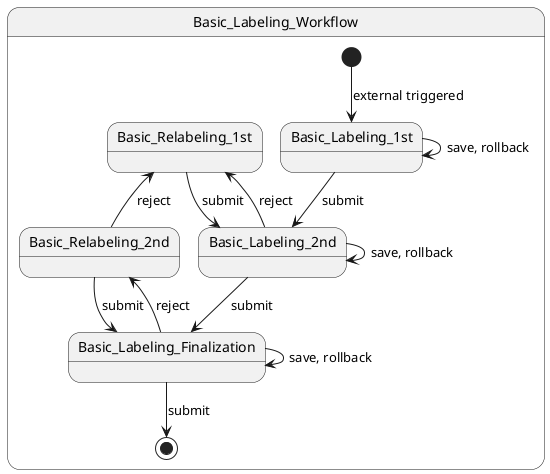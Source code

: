 @startuml

state Basic_Labeling_Workflow {

[*] --> Basic_Labeling_1st: external triggered

Basic_Labeling_1st -> Basic_Labeling_1st: save, rollback
Basic_Labeling_1st --> Basic_Labeling_2nd: submit

Basic_Labeling_2nd --> Basic_Labeling_2nd: save, rollback
Basic_Labeling_2nd --> Basic_Labeling_Finalization: submit

Basic_Labeling_Finalization --> Basic_Labeling_Finalization: save, rollback

Basic_Labeling_Finalization --> [*]: submit

Basic_Labeling_2nd -u-> Basic_Relabeling_1st: reject
Basic_Relabeling_1st -> Basic_Labeling_2nd: submit

Basic_Labeling_Finalization -u-> Basic_Relabeling_2nd: reject
Basic_Relabeling_2nd -> Basic_Labeling_Finalization: submit
Basic_Relabeling_2nd -u-> Basic_Relabeling_1st: reject


}



@enduml
